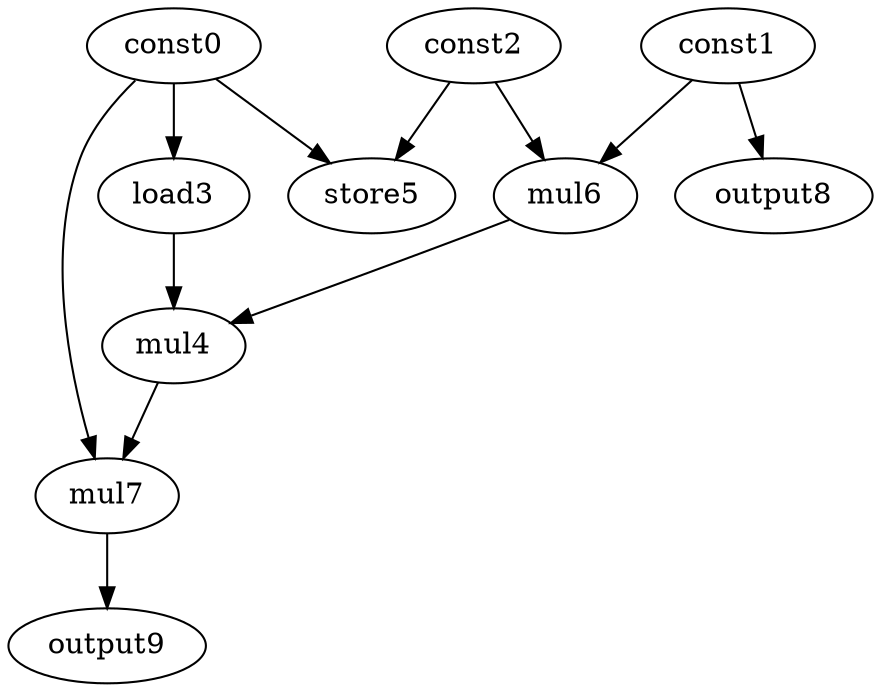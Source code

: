 digraph G { 
const0[opcode=const]; 
const1[opcode=const]; 
const2[opcode=const]; 
load3[opcode=load]; 
mul4[opcode=mul]; 
store5[opcode=store]; 
mul6[opcode=mul]; 
mul7[opcode=mul]; 
output8[opcode=output]; 
output9[opcode=output]; 
const0->load3[operand=0];
const0->store5[operand=0];
const2->store5[operand=1];
const1->mul6[operand=0];
const2->mul6[operand=1];
const1->output8[operand=0];
load3->mul4[operand=0];
mul6->mul4[operand=1];
const0->mul7[operand=0];
mul4->mul7[operand=1];
mul7->output9[operand=0];
}

